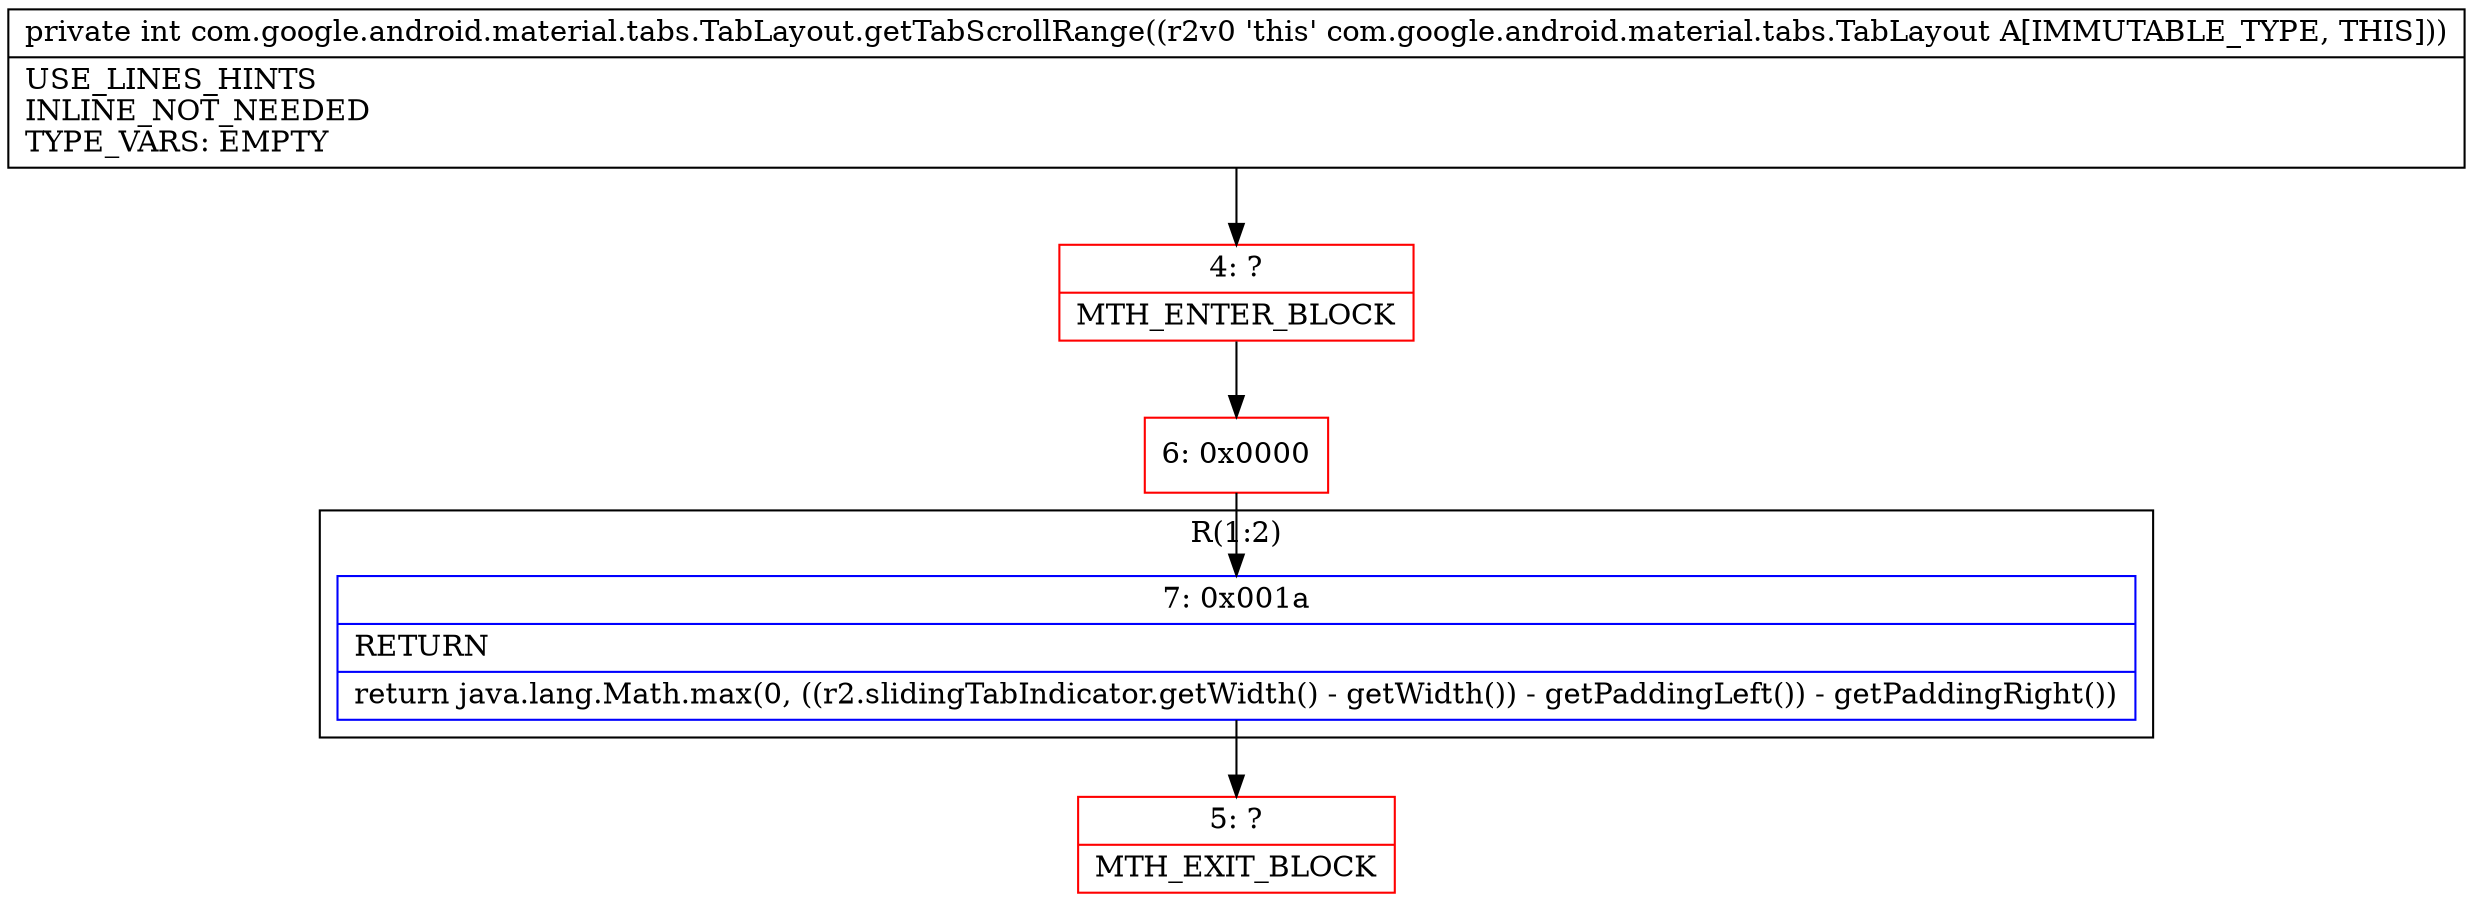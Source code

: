 digraph "CFG forcom.google.android.material.tabs.TabLayout.getTabScrollRange()I" {
subgraph cluster_Region_508469768 {
label = "R(1:2)";
node [shape=record,color=blue];
Node_7 [shape=record,label="{7\:\ 0x001a|RETURN\l|return java.lang.Math.max(0, ((r2.slidingTabIndicator.getWidth() \- getWidth()) \- getPaddingLeft()) \- getPaddingRight())\l}"];
}
Node_4 [shape=record,color=red,label="{4\:\ ?|MTH_ENTER_BLOCK\l}"];
Node_6 [shape=record,color=red,label="{6\:\ 0x0000}"];
Node_5 [shape=record,color=red,label="{5\:\ ?|MTH_EXIT_BLOCK\l}"];
MethodNode[shape=record,label="{private int com.google.android.material.tabs.TabLayout.getTabScrollRange((r2v0 'this' com.google.android.material.tabs.TabLayout A[IMMUTABLE_TYPE, THIS]))  | USE_LINES_HINTS\lINLINE_NOT_NEEDED\lTYPE_VARS: EMPTY\l}"];
MethodNode -> Node_4;Node_7 -> Node_5;
Node_4 -> Node_6;
Node_6 -> Node_7;
}

